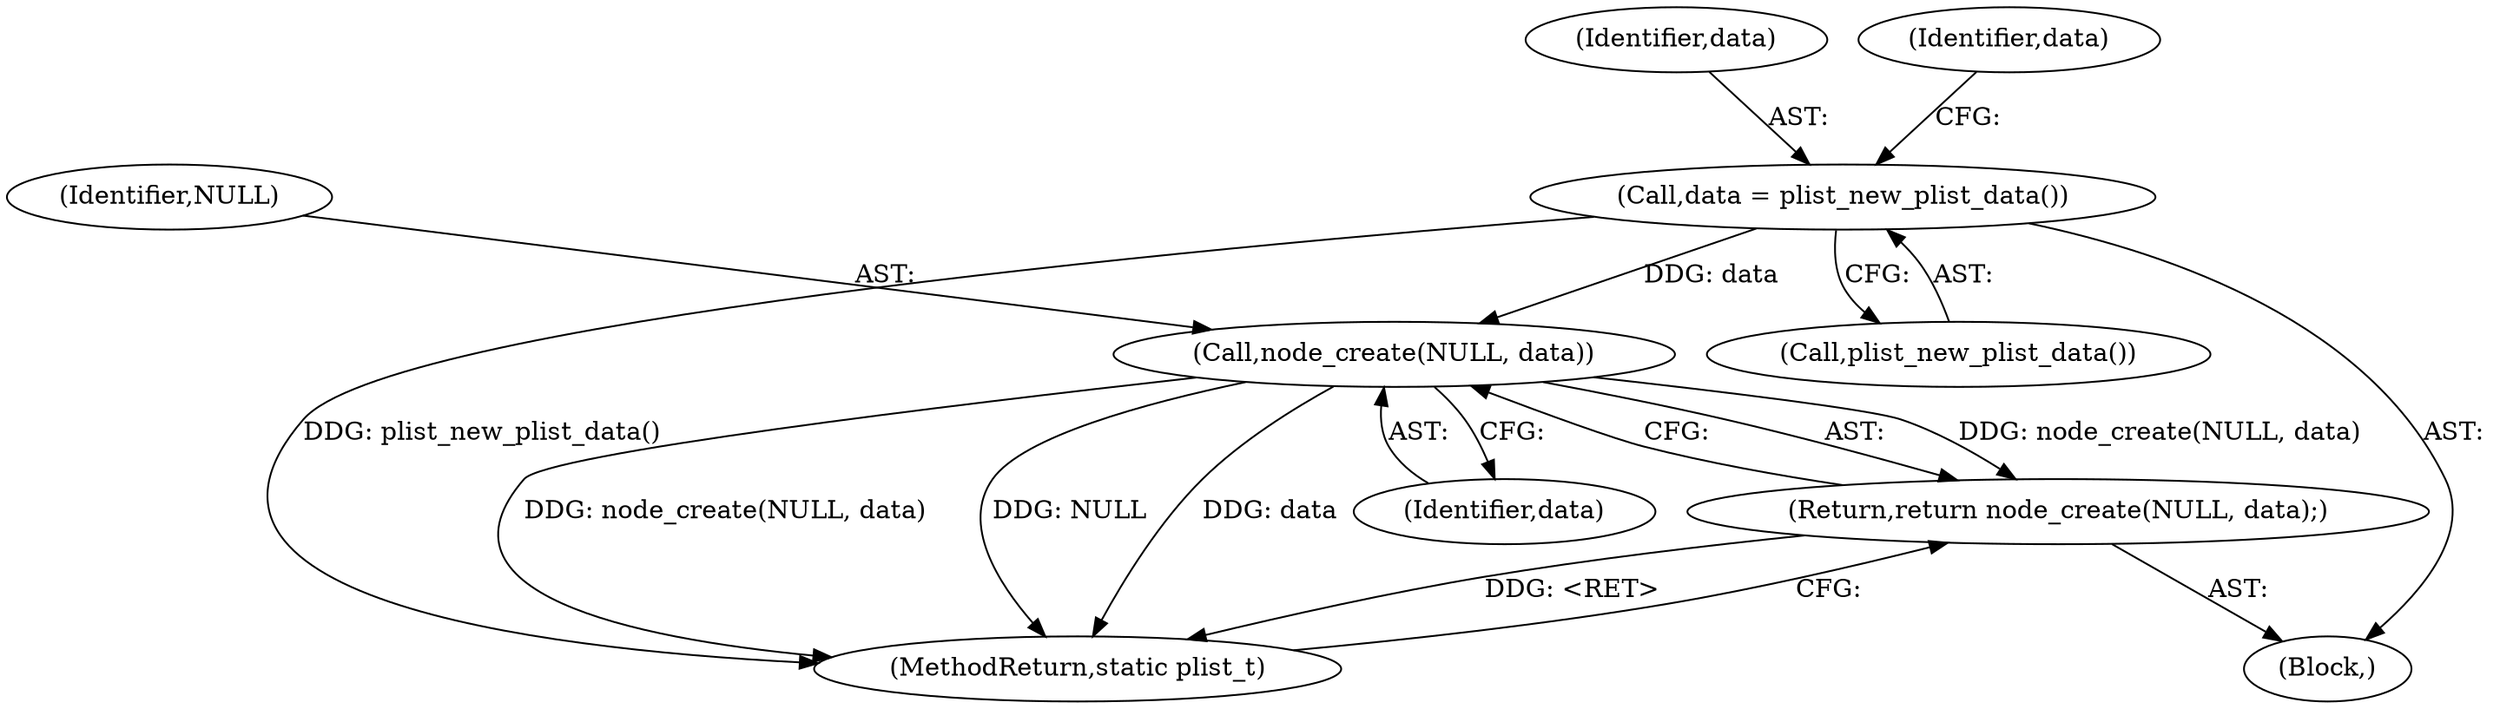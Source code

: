 digraph "0_libplist_32ee5213fe64f1e10ec76c1ee861ee6f233120dd@API" {
"1000269" [label="(Call,node_create(NULL, data))"];
"1000250" [label="(Call,data = plist_new_plist_data())"];
"1000268" [label="(Return,return node_create(NULL, data);)"];
"1000268" [label="(Return,return node_create(NULL, data);)"];
"1000248" [label="(Block,)"];
"1000250" [label="(Call,data = plist_new_plist_data())"];
"1000251" [label="(Identifier,data)"];
"1000255" [label="(Identifier,data)"];
"1000271" [label="(Identifier,data)"];
"1000269" [label="(Call,node_create(NULL, data))"];
"1000548" [label="(MethodReturn,static plist_t)"];
"1000252" [label="(Call,plist_new_plist_data())"];
"1000270" [label="(Identifier,NULL)"];
"1000269" -> "1000268"  [label="AST: "];
"1000269" -> "1000271"  [label="CFG: "];
"1000270" -> "1000269"  [label="AST: "];
"1000271" -> "1000269"  [label="AST: "];
"1000268" -> "1000269"  [label="CFG: "];
"1000269" -> "1000548"  [label="DDG: node_create(NULL, data)"];
"1000269" -> "1000548"  [label="DDG: NULL"];
"1000269" -> "1000548"  [label="DDG: data"];
"1000269" -> "1000268"  [label="DDG: node_create(NULL, data)"];
"1000250" -> "1000269"  [label="DDG: data"];
"1000250" -> "1000248"  [label="AST: "];
"1000250" -> "1000252"  [label="CFG: "];
"1000251" -> "1000250"  [label="AST: "];
"1000252" -> "1000250"  [label="AST: "];
"1000255" -> "1000250"  [label="CFG: "];
"1000250" -> "1000548"  [label="DDG: plist_new_plist_data()"];
"1000268" -> "1000248"  [label="AST: "];
"1000548" -> "1000268"  [label="CFG: "];
"1000268" -> "1000548"  [label="DDG: <RET>"];
}
